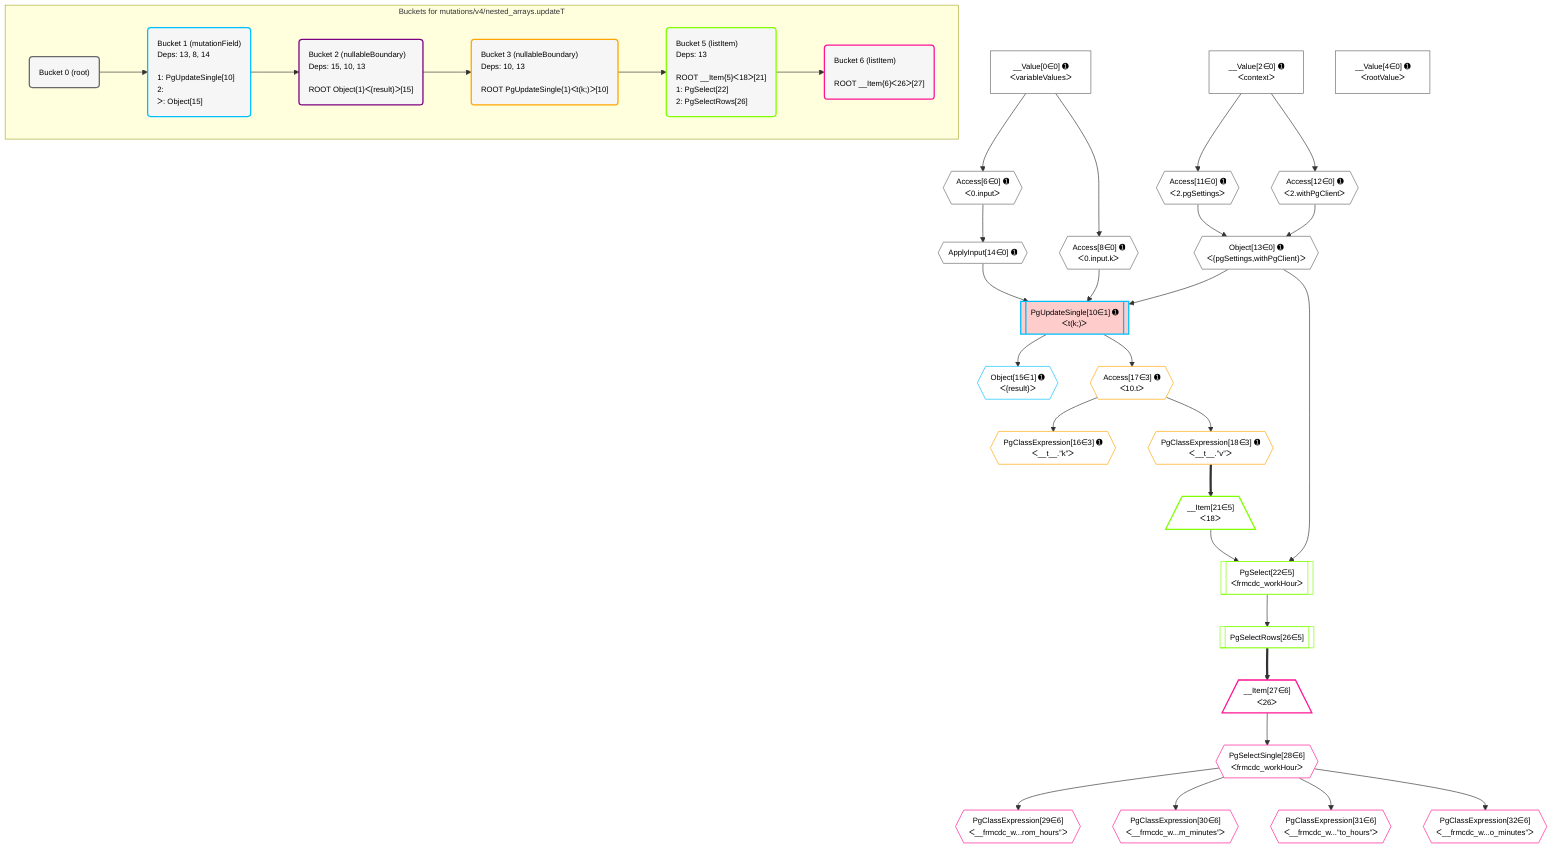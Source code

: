 %%{init: {'themeVariables': { 'fontSize': '12px'}}}%%
graph TD
    classDef path fill:#eee,stroke:#000,color:#000
    classDef plan fill:#fff,stroke-width:1px,color:#000
    classDef itemplan fill:#fff,stroke-width:2px,color:#000
    classDef unbatchedplan fill:#dff,stroke-width:1px,color:#000
    classDef sideeffectplan fill:#fcc,stroke-width:2px,color:#000
    classDef bucket fill:#f6f6f6,color:#000,stroke-width:2px,text-align:left


    %% plan dependencies
    Object13{{"Object[13∈0] ➊<br />ᐸ{pgSettings,withPgClient}ᐳ"}}:::plan
    Access11{{"Access[11∈0] ➊<br />ᐸ2.pgSettingsᐳ"}}:::plan
    Access12{{"Access[12∈0] ➊<br />ᐸ2.withPgClientᐳ"}}:::plan
    Access11 & Access12 --> Object13
    Access6{{"Access[6∈0] ➊<br />ᐸ0.inputᐳ"}}:::plan
    __Value0["__Value[0∈0] ➊<br />ᐸvariableValuesᐳ"]:::plan
    __Value0 --> Access6
    Access8{{"Access[8∈0] ➊<br />ᐸ0.input.kᐳ"}}:::plan
    __Value0 --> Access8
    __Value2["__Value[2∈0] ➊<br />ᐸcontextᐳ"]:::plan
    __Value2 --> Access11
    __Value2 --> Access12
    ApplyInput14{{"ApplyInput[14∈0] ➊"}}:::plan
    Access6 --> ApplyInput14
    __Value4["__Value[4∈0] ➊<br />ᐸrootValueᐳ"]:::plan
    PgUpdateSingle10[["PgUpdateSingle[10∈1] ➊<br />ᐸt(k;)ᐳ"]]:::sideeffectplan
    Object13 & Access8 & ApplyInput14 --> PgUpdateSingle10
    Object15{{"Object[15∈1] ➊<br />ᐸ{result}ᐳ"}}:::plan
    PgUpdateSingle10 --> Object15
    PgClassExpression16{{"PgClassExpression[16∈3] ➊<br />ᐸ__t__.”k”ᐳ"}}:::plan
    Access17{{"Access[17∈3] ➊<br />ᐸ10.tᐳ"}}:::plan
    Access17 --> PgClassExpression16
    PgUpdateSingle10 --> Access17
    PgClassExpression18{{"PgClassExpression[18∈3] ➊<br />ᐸ__t__.”v”ᐳ"}}:::plan
    Access17 --> PgClassExpression18
    PgSelect22[["PgSelect[22∈5]<br />ᐸfrmcdc_workHourᐳ"]]:::plan
    __Item21[/"__Item[21∈5]<br />ᐸ18ᐳ"\]:::itemplan
    Object13 & __Item21 --> PgSelect22
    PgClassExpression18 ==> __Item21
    PgSelectRows26[["PgSelectRows[26∈5]"]]:::plan
    PgSelect22 --> PgSelectRows26
    __Item27[/"__Item[27∈6]<br />ᐸ26ᐳ"\]:::itemplan
    PgSelectRows26 ==> __Item27
    PgSelectSingle28{{"PgSelectSingle[28∈6]<br />ᐸfrmcdc_workHourᐳ"}}:::plan
    __Item27 --> PgSelectSingle28
    PgClassExpression29{{"PgClassExpression[29∈6]<br />ᐸ__frmcdc_w...rom_hours”ᐳ"}}:::plan
    PgSelectSingle28 --> PgClassExpression29
    PgClassExpression30{{"PgClassExpression[30∈6]<br />ᐸ__frmcdc_w...m_minutes”ᐳ"}}:::plan
    PgSelectSingle28 --> PgClassExpression30
    PgClassExpression31{{"PgClassExpression[31∈6]<br />ᐸ__frmcdc_w...”to_hours”ᐳ"}}:::plan
    PgSelectSingle28 --> PgClassExpression31
    PgClassExpression32{{"PgClassExpression[32∈6]<br />ᐸ__frmcdc_w...o_minutes”ᐳ"}}:::plan
    PgSelectSingle28 --> PgClassExpression32

    %% define steps

    subgraph "Buckets for mutations/v4/nested_arrays.updateT"
    Bucket0("Bucket 0 (root)"):::bucket
    classDef bucket0 stroke:#696969
    class Bucket0,__Value0,__Value2,__Value4,Access6,Access8,Access11,Access12,Object13,ApplyInput14 bucket0
    Bucket1("Bucket 1 (mutationField)<br />Deps: 13, 8, 14<br /><br />1: PgUpdateSingle[10]<br />2: <br />ᐳ: Object[15]"):::bucket
    classDef bucket1 stroke:#00bfff
    class Bucket1,PgUpdateSingle10,Object15 bucket1
    Bucket2("Bucket 2 (nullableBoundary)<br />Deps: 15, 10, 13<br /><br />ROOT Object{1}ᐸ{result}ᐳ[15]"):::bucket
    classDef bucket2 stroke:#7f007f
    class Bucket2 bucket2
    Bucket3("Bucket 3 (nullableBoundary)<br />Deps: 10, 13<br /><br />ROOT PgUpdateSingle{1}ᐸt(k;)ᐳ[10]"):::bucket
    classDef bucket3 stroke:#ffa500
    class Bucket3,PgClassExpression16,Access17,PgClassExpression18 bucket3
    Bucket5("Bucket 5 (listItem)<br />Deps: 13<br /><br />ROOT __Item{5}ᐸ18ᐳ[21]<br />1: PgSelect[22]<br />2: PgSelectRows[26]"):::bucket
    classDef bucket5 stroke:#7fff00
    class Bucket5,__Item21,PgSelect22,PgSelectRows26 bucket5
    Bucket6("Bucket 6 (listItem)<br /><br />ROOT __Item{6}ᐸ26ᐳ[27]"):::bucket
    classDef bucket6 stroke:#ff1493
    class Bucket6,__Item27,PgSelectSingle28,PgClassExpression29,PgClassExpression30,PgClassExpression31,PgClassExpression32 bucket6
    Bucket0 --> Bucket1
    Bucket1 --> Bucket2
    Bucket2 --> Bucket3
    Bucket3 --> Bucket5
    Bucket5 --> Bucket6
    end